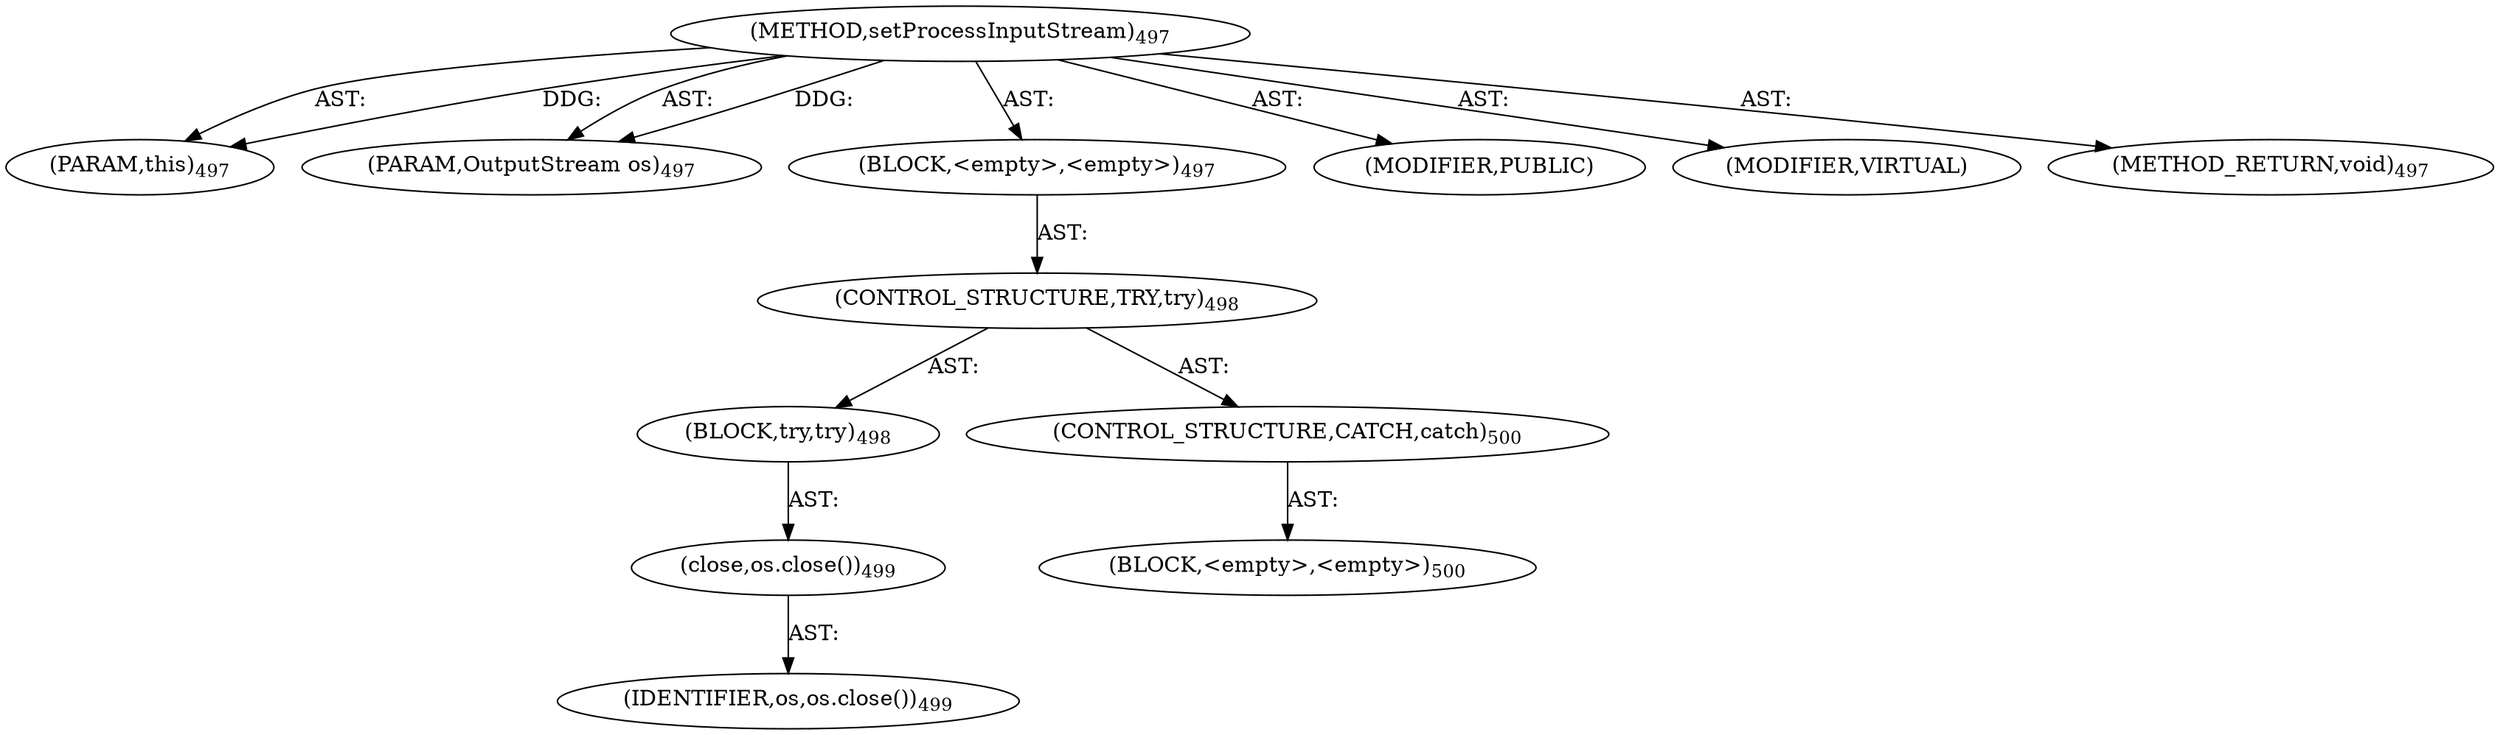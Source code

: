 digraph "setProcessInputStream" {  
"111669149728" [label = <(METHOD,setProcessInputStream)<SUB>497</SUB>> ]
"115964117039" [label = <(PARAM,this)<SUB>497</SUB>> ]
"115964117040" [label = <(PARAM,OutputStream os)<SUB>497</SUB>> ]
"25769803847" [label = <(BLOCK,&lt;empty&gt;,&lt;empty&gt;)<SUB>497</SUB>> ]
"47244640289" [label = <(CONTROL_STRUCTURE,TRY,try)<SUB>498</SUB>> ]
"25769803848" [label = <(BLOCK,try,try)<SUB>498</SUB>> ]
"30064771433" [label = <(close,os.close())<SUB>499</SUB>> ]
"68719476978" [label = <(IDENTIFIER,os,os.close())<SUB>499</SUB>> ]
"47244640290" [label = <(CONTROL_STRUCTURE,CATCH,catch)<SUB>500</SUB>> ]
"25769803849" [label = <(BLOCK,&lt;empty&gt;,&lt;empty&gt;)<SUB>500</SUB>> ]
"133143986261" [label = <(MODIFIER,PUBLIC)> ]
"133143986262" [label = <(MODIFIER,VIRTUAL)> ]
"128849018912" [label = <(METHOD_RETURN,void)<SUB>497</SUB>> ]
  "111669149728" -> "115964117039"  [ label = "AST: "] 
  "111669149728" -> "115964117040"  [ label = "AST: "] 
  "111669149728" -> "25769803847"  [ label = "AST: "] 
  "111669149728" -> "133143986261"  [ label = "AST: "] 
  "111669149728" -> "133143986262"  [ label = "AST: "] 
  "111669149728" -> "128849018912"  [ label = "AST: "] 
  "25769803847" -> "47244640289"  [ label = "AST: "] 
  "47244640289" -> "25769803848"  [ label = "AST: "] 
  "47244640289" -> "47244640290"  [ label = "AST: "] 
  "25769803848" -> "30064771433"  [ label = "AST: "] 
  "30064771433" -> "68719476978"  [ label = "AST: "] 
  "47244640290" -> "25769803849"  [ label = "AST: "] 
  "111669149728" -> "115964117039"  [ label = "DDG: "] 
  "111669149728" -> "115964117040"  [ label = "DDG: "] 
}

